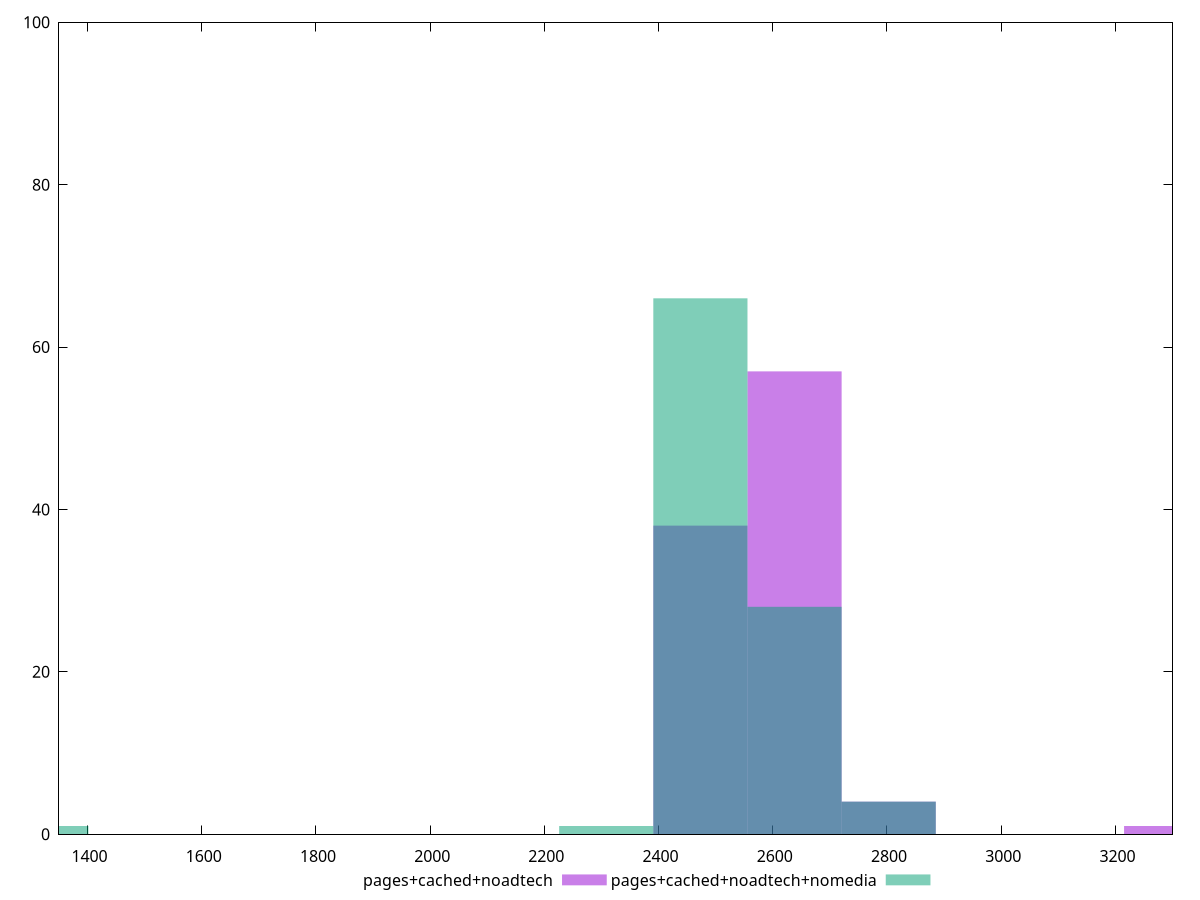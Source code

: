 reset

$pagesCachedNoadtech <<EOF
2473.227107568093 38
2638.108914739299 57
2802.9907219105053 4
3297.636143424124 1
EOF

$pagesCachedNoadtechNomedia <<EOF
2308.3453003968866 1
2473.227107568093 66
2638.108914739299 28
2802.9907219105053 4
1319.0544573696495 1
EOF

set key outside below
set boxwidth 164.8818071712062
set xrange [1350:3300]
set yrange [0:100]
set trange [0:100]
set style fill transparent solid 0.5 noborder
set terminal svg size 640, 500 enhanced background rgb 'white'
set output "report_00017_2021-02-10T15-08-03.406Z/uses-text-compression/comparison/histogram/2_vs_3.svg"

plot $pagesCachedNoadtech title "pages+cached+noadtech" with boxes, \
     $pagesCachedNoadtechNomedia title "pages+cached+noadtech+nomedia" with boxes

reset
